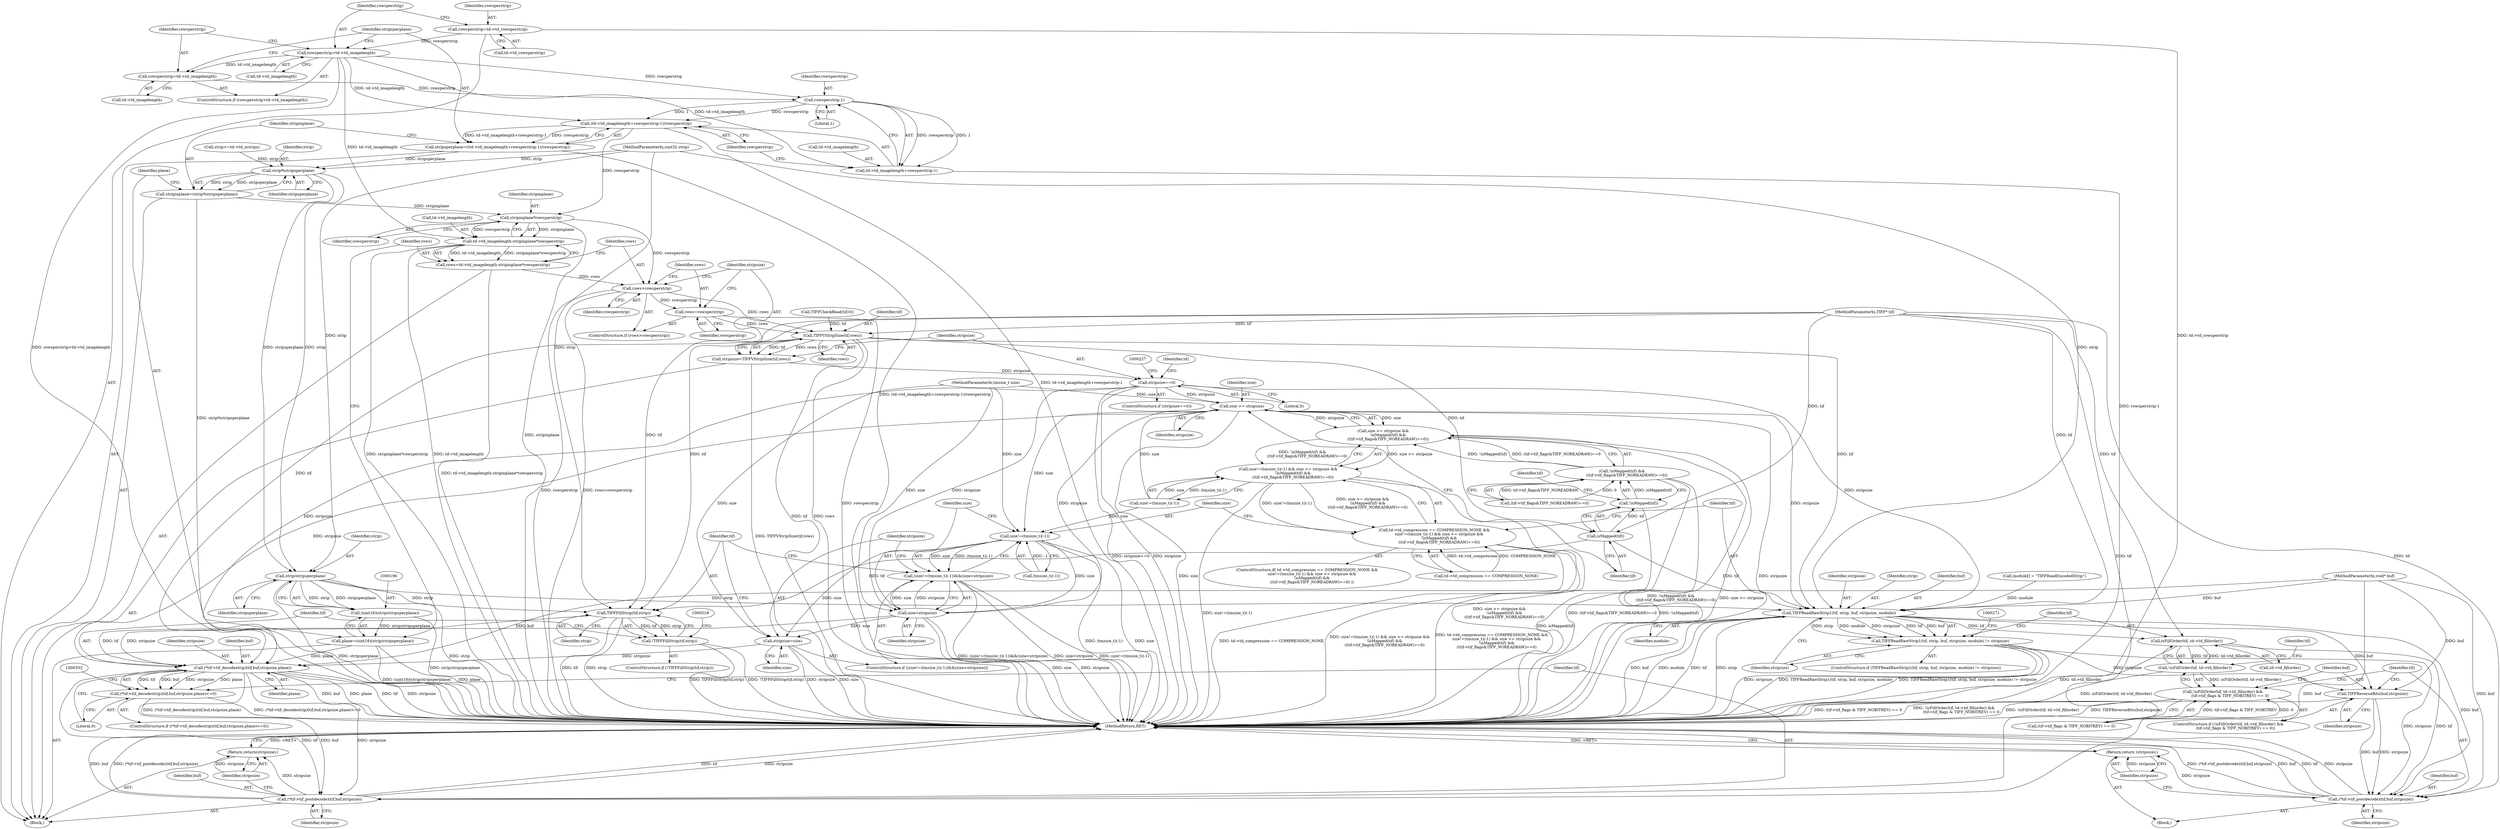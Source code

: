 digraph "0_libtiff_438274f938e046d33cb0e1230b41da32ffe223e1@pointer" {
"1000161" [label="(Call,rowsperstrip=td->td_rowsperstrip)"];
"1000167" [label="(Call,rowsperstrip>td->td_imagelength)"];
"1000172" [label="(Call,rowsperstrip=td->td_imagelength)"];
"1000184" [label="(Call,rowsperstrip-1)"];
"1000179" [label="(Call,(td->td_imagelength+rowsperstrip-1)/rowsperstrip)"];
"1000177" [label="(Call,stripsperplane=((td->td_imagelength+rowsperstrip-1)/rowsperstrip))"];
"1000190" [label="(Call,strip%stripsperplane)"];
"1000188" [label="(Call,stripinplane=(strip%stripsperplane))"];
"1000206" [label="(Call,stripinplane*rowsperstrip)"];
"1000202" [label="(Call,td->td_imagelength-stripinplane*rowsperstrip)"];
"1000200" [label="(Call,rows=td->td_imagelength-stripinplane*rowsperstrip)"];
"1000210" [label="(Call,rows>rowsperstrip)"];
"1000213" [label="(Call,rows=rowsperstrip)"];
"1000218" [label="(Call,TIFFVStripSize(tif,rows))"];
"1000216" [label="(Call,stripsize=TIFFVStripSize(tif,rows))"];
"1000222" [label="(Call,stripsize==0)"];
"1000245" [label="(Call,size >= stripsize)"];
"1000244" [label="(Call,size >= stripsize &&\n        !isMapped(tif) &&\n        ((tif->tif_flags&TIFF_NOREADRAW)==0))"];
"1000237" [label="(Call,size!=(tmsize_t)(-1) && size >= stripsize &&\n        !isMapped(tif) &&\n        ((tif->tif_flags&TIFF_NOREADRAW)==0))"];
"1000231" [label="(Call,td->td_compression == COMPRESSION_NONE &&\n        size!=(tmsize_t)(-1) && size >= stripsize &&\n        !isMapped(tif) &&\n        ((tif->tif_flags&TIFF_NOREADRAW)==0))"];
"1000262" [label="(Call,TIFFReadRawStrip1(tif, strip, buf, stripsize, module))"];
"1000261" [label="(Call,TIFFReadRawStrip1(tif, strip, buf, stripsize, module) != stripsize)"];
"1000289" [label="(Call,TIFFReverseBits(buf,stripsize))"];
"1000292" [label="(Call,(*tif->tif_postdecode)(tif,buf,stripsize))"];
"1000296" [label="(Return,return (stripsize);)"];
"1000277" [label="(Call,isFillOrder(tif, td->td_fillorder))"];
"1000276" [label="(Call,!isFillOrder(tif, td->td_fillorder))"];
"1000275" [label="(Call,!isFillOrder(tif, td->td_fillorder) &&\n            (tif->tif_flags & TIFF_NOBITREV) == 0)"];
"1000300" [label="(Call,size!=(tmsize_t)(-1))"];
"1000299" [label="(Call,(size!=(tmsize_t)(-1))&&(size<stripsize))"];
"1000306" [label="(Call,size<stripsize)"];
"1000309" [label="(Call,stripsize=size)"];
"1000324" [label="(Call,(*tif->tif_decodestrip)(tif,buf,stripsize,plane))"];
"1000323" [label="(Call,(*tif->tif_decodestrip)(tif,buf,stripsize,plane)<=0)"];
"1000335" [label="(Call,(*tif->tif_postdecode)(tif,buf,stripsize))"];
"1000339" [label="(Return,return(stripsize);)"];
"1000250" [label="(Call,isMapped(tif))"];
"1000249" [label="(Call,!isMapped(tif))"];
"1000248" [label="(Call,!isMapped(tif) &&\n        ((tif->tif_flags&TIFF_NOREADRAW)==0))"];
"1000314" [label="(Call,TIFFFillStrip(tif,strip))"];
"1000313" [label="(Call,!TIFFFillStrip(tif,strip))"];
"1000197" [label="(Call,strip/stripsperplane)"];
"1000195" [label="(Call,(uint16)(strip/stripsperplane))"];
"1000193" [label="(Call,plane=(uint16)(strip/stripsperplane))"];
"1000180" [label="(Call,td->td_imagelength+rowsperstrip-1)"];
"1000285" [label="(Identifier,tif)"];
"1000238" [label="(Call,size!=(tmsize_t)(-1))"];
"1000206" [label="(Call,stripinplane*rowsperstrip)"];
"1000103" [label="(MethodParameterIn,TIFF* tif)"];
"1000244" [label="(Call,size >= stripsize &&\n        !isMapped(tif) &&\n        ((tif->tif_flags&TIFF_NOREADRAW)==0))"];
"1000173" [label="(Identifier,rowsperstrip)"];
"1000177" [label="(Call,stripsperplane=((td->td_imagelength+rowsperstrip-1)/rowsperstrip))"];
"1000277" [label="(Call,isFillOrder(tif, td->td_fillorder))"];
"1000104" [label="(MethodParameterIn,uint32 strip)"];
"1000289" [label="(Call,TIFFReverseBits(buf,stripsize))"];
"1000329" [label="(Literal,0)"];
"1000275" [label="(Call,!isFillOrder(tif, td->td_fillorder) &&\n            (tif->tif_flags & TIFF_NOBITREV) == 0)"];
"1000167" [label="(Call,rowsperstrip>td->td_imagelength)"];
"1000230" [label="(ControlStructure,if( td->td_compression == COMPRESSION_NONE &&\n        size!=(tmsize_t)(-1) && size >= stripsize &&\n        !isMapped(tif) &&\n        ((tif->tif_flags&TIFF_NOREADRAW)==0) ))"];
"1000136" [label="(Call,strip>=td->td_nstrips)"];
"1000312" [label="(ControlStructure,if (!TIFFFillStrip(tif,strip)))"];
"1000231" [label="(Call,td->td_compression == COMPRESSION_NONE &&\n        size!=(tmsize_t)(-1) && size >= stripsize &&\n        !isMapped(tif) &&\n        ((tif->tif_flags&TIFF_NOREADRAW)==0))"];
"1000279" [label="(Call,td->td_fillorder)"];
"1000127" [label="(Call,TIFFCheckRead(tif,0))"];
"1000313" [label="(Call,!TIFFFillStrip(tif,strip))"];
"1000220" [label="(Identifier,rows)"];
"1000327" [label="(Identifier,stripsize)"];
"1000310" [label="(Identifier,stripsize)"];
"1000184" [label="(Call,rowsperstrip-1)"];
"1000213" [label="(Call,rows=rowsperstrip)"];
"1000192" [label="(Identifier,stripsperplane)"];
"1000246" [label="(Identifier,size)"];
"1000255" [label="(Identifier,tif)"];
"1000292" [label="(Call,(*tif->tif_postdecode)(tif,buf,stripsize))"];
"1000335" [label="(Call,(*tif->tif_postdecode)(tif,buf,stripsize))"];
"1000188" [label="(Call,stripinplane=(strip%stripsperplane))"];
"1000199" [label="(Identifier,stripsperplane)"];
"1000174" [label="(Call,td->td_imagelength)"];
"1000324" [label="(Call,(*tif->tif_decodestrip)(tif,buf,stripsize,plane))"];
"1000266" [label="(Identifier,stripsize)"];
"1000274" [label="(ControlStructure,if (!isFillOrder(tif, td->td_fillorder) &&\n            (tif->tif_flags & TIFF_NOBITREV) == 0))"];
"1000311" [label="(Identifier,size)"];
"1000194" [label="(Identifier,plane)"];
"1000208" [label="(Identifier,rowsperstrip)"];
"1000299" [label="(Call,(size!=(tmsize_t)(-1))&&(size<stripsize))"];
"1000214" [label="(Identifier,rows)"];
"1000301" [label="(Identifier,size)"];
"1000340" [label="(Identifier,stripsize)"];
"1000218" [label="(Call,TIFFVStripSize(tif,rows))"];
"1000193" [label="(Call,plane=(uint16)(strip/stripsperplane))"];
"1000172" [label="(Call,rowsperstrip=td->td_imagelength)"];
"1000297" [label="(Identifier,stripsize)"];
"1000302" [label="(Call,(tmsize_t)(-1))"];
"1000190" [label="(Call,strip%stripsperplane)"];
"1000259" [label="(Block,)"];
"1000322" [label="(ControlStructure,if ((*tif->tif_decodestrip)(tif,buf,stripsize,plane)<=0))"];
"1000217" [label="(Identifier,stripsize)"];
"1000336" [label="(Identifier,tif)"];
"1000264" [label="(Identifier,strip)"];
"1000314" [label="(Call,TIFFFillStrip(tif,strip))"];
"1000180" [label="(Call,td->td_imagelength+rowsperstrip-1)"];
"1000300" [label="(Call,size!=(tmsize_t)(-1))"];
"1000211" [label="(Identifier,rows)"];
"1000202" [label="(Call,td->td_imagelength-stripinplane*rowsperstrip)"];
"1000250" [label="(Call,isMapped(tif))"];
"1000168" [label="(Identifier,rowsperstrip)"];
"1000245" [label="(Call,size >= stripsize)"];
"1000291" [label="(Identifier,stripsize)"];
"1000306" [label="(Call,size<stripsize)"];
"1000293" [label="(Identifier,tif)"];
"1000179" [label="(Call,(td->td_imagelength+rowsperstrip-1)/rowsperstrip)"];
"1000296" [label="(Return,return (stripsize);)"];
"1000328" [label="(Identifier,plane)"];
"1000265" [label="(Identifier,buf)"];
"1000207" [label="(Identifier,stripinplane)"];
"1000195" [label="(Call,(uint16)(strip/stripsperplane))"];
"1000309" [label="(Call,stripsize=size)"];
"1000315" [label="(Identifier,tif)"];
"1000307" [label="(Identifier,size)"];
"1000248" [label="(Call,!isMapped(tif) &&\n        ((tif->tif_flags&TIFF_NOREADRAW)==0))"];
"1000203" [label="(Call,td->td_imagelength)"];
"1000222" [label="(Call,stripsize==0)"];
"1000262" [label="(Call,TIFFReadRawStrip1(tif, strip, buf, stripsize, module))"];
"1000232" [label="(Call,td->td_compression == COMPRESSION_NONE)"];
"1000337" [label="(Identifier,buf)"];
"1000187" [label="(Identifier,rowsperstrip)"];
"1000276" [label="(Call,!isFillOrder(tif, td->td_fillorder))"];
"1000263" [label="(Identifier,tif)"];
"1000267" [label="(Identifier,module)"];
"1000316" [label="(Identifier,strip)"];
"1000260" [label="(ControlStructure,if (TIFFReadRawStrip1(tif, strip, buf, stripsize, module) != stripsize))"];
"1000223" [label="(Identifier,stripsize)"];
"1000224" [label="(Literal,0)"];
"1000189" [label="(Identifier,stripinplane)"];
"1000185" [label="(Identifier,rowsperstrip)"];
"1000247" [label="(Identifier,stripsize)"];
"1000200" [label="(Call,rows=td->td_imagelength-stripinplane*rowsperstrip)"];
"1000106" [label="(MethodParameterIn,tmsize_t size)"];
"1000169" [label="(Call,td->td_imagelength)"];
"1000325" [label="(Identifier,tif)"];
"1000161" [label="(Call,rowsperstrip=td->td_rowsperstrip)"];
"1000290" [label="(Identifier,buf)"];
"1000341" [label="(MethodReturn,RET)"];
"1000166" [label="(ControlStructure,if (rowsperstrip>td->td_imagelength))"];
"1000261" [label="(Call,TIFFReadRawStrip1(tif, strip, buf, stripsize, module) != stripsize)"];
"1000109" [label="(Call,module[] = \"TIFFReadEncodedStrip\")"];
"1000308" [label="(Identifier,stripsize)"];
"1000298" [label="(ControlStructure,if ((size!=(tmsize_t)(-1))&&(size<stripsize)))"];
"1000268" [label="(Identifier,stripsize)"];
"1000252" [label="(Call,(tif->tif_flags&TIFF_NOREADRAW)==0)"];
"1000282" [label="(Call,(tif->tif_flags & TIFF_NOBITREV) == 0)"];
"1000191" [label="(Identifier,strip)"];
"1000186" [label="(Literal,1)"];
"1000210" [label="(Call,rows>rowsperstrip)"];
"1000294" [label="(Identifier,buf)"];
"1000163" [label="(Call,td->td_rowsperstrip)"];
"1000198" [label="(Identifier,strip)"];
"1000338" [label="(Identifier,stripsize)"];
"1000278" [label="(Identifier,tif)"];
"1000216" [label="(Call,stripsize=TIFFVStripSize(tif,rows))"];
"1000237" [label="(Call,size!=(tmsize_t)(-1) && size >= stripsize &&\n        !isMapped(tif) &&\n        ((tif->tif_flags&TIFF_NOREADRAW)==0))"];
"1000209" [label="(ControlStructure,if (rows>rowsperstrip))"];
"1000212" [label="(Identifier,rowsperstrip)"];
"1000323" [label="(Call,(*tif->tif_decodestrip)(tif,buf,stripsize,plane)<=0)"];
"1000197" [label="(Call,strip/stripsperplane)"];
"1000215" [label="(Identifier,rowsperstrip)"];
"1000234" [label="(Identifier,td)"];
"1000251" [label="(Identifier,tif)"];
"1000181" [label="(Call,td->td_imagelength)"];
"1000326" [label="(Identifier,buf)"];
"1000339" [label="(Return,return(stripsize);)"];
"1000105" [label="(MethodParameterIn,void* buf)"];
"1000219" [label="(Identifier,tif)"];
"1000221" [label="(ControlStructure,if (stripsize==0))"];
"1000162" [label="(Identifier,rowsperstrip)"];
"1000201" [label="(Identifier,rows)"];
"1000107" [label="(Block,)"];
"1000295" [label="(Identifier,stripsize)"];
"1000178" [label="(Identifier,stripsperplane)"];
"1000249" [label="(Call,!isMapped(tif))"];
"1000161" -> "1000107"  [label="AST: "];
"1000161" -> "1000163"  [label="CFG: "];
"1000162" -> "1000161"  [label="AST: "];
"1000163" -> "1000161"  [label="AST: "];
"1000168" -> "1000161"  [label="CFG: "];
"1000161" -> "1000341"  [label="DDG: td->td_rowsperstrip"];
"1000161" -> "1000167"  [label="DDG: rowsperstrip"];
"1000167" -> "1000166"  [label="AST: "];
"1000167" -> "1000169"  [label="CFG: "];
"1000168" -> "1000167"  [label="AST: "];
"1000169" -> "1000167"  [label="AST: "];
"1000173" -> "1000167"  [label="CFG: "];
"1000178" -> "1000167"  [label="CFG: "];
"1000167" -> "1000341"  [label="DDG: rowsperstrip>td->td_imagelength"];
"1000167" -> "1000172"  [label="DDG: td->td_imagelength"];
"1000167" -> "1000179"  [label="DDG: td->td_imagelength"];
"1000167" -> "1000180"  [label="DDG: td->td_imagelength"];
"1000167" -> "1000184"  [label="DDG: rowsperstrip"];
"1000167" -> "1000202"  [label="DDG: td->td_imagelength"];
"1000172" -> "1000166"  [label="AST: "];
"1000172" -> "1000174"  [label="CFG: "];
"1000173" -> "1000172"  [label="AST: "];
"1000174" -> "1000172"  [label="AST: "];
"1000178" -> "1000172"  [label="CFG: "];
"1000172" -> "1000184"  [label="DDG: rowsperstrip"];
"1000184" -> "1000180"  [label="AST: "];
"1000184" -> "1000186"  [label="CFG: "];
"1000185" -> "1000184"  [label="AST: "];
"1000186" -> "1000184"  [label="AST: "];
"1000180" -> "1000184"  [label="CFG: "];
"1000184" -> "1000179"  [label="DDG: rowsperstrip"];
"1000184" -> "1000179"  [label="DDG: 1"];
"1000184" -> "1000180"  [label="DDG: rowsperstrip"];
"1000184" -> "1000180"  [label="DDG: 1"];
"1000179" -> "1000177"  [label="AST: "];
"1000179" -> "1000187"  [label="CFG: "];
"1000180" -> "1000179"  [label="AST: "];
"1000187" -> "1000179"  [label="AST: "];
"1000177" -> "1000179"  [label="CFG: "];
"1000179" -> "1000341"  [label="DDG: td->td_imagelength+rowsperstrip-1"];
"1000179" -> "1000177"  [label="DDG: td->td_imagelength+rowsperstrip-1"];
"1000179" -> "1000177"  [label="DDG: rowsperstrip"];
"1000179" -> "1000206"  [label="DDG: rowsperstrip"];
"1000177" -> "1000107"  [label="AST: "];
"1000178" -> "1000177"  [label="AST: "];
"1000189" -> "1000177"  [label="CFG: "];
"1000177" -> "1000341"  [label="DDG: (td->td_imagelength+rowsperstrip-1)/rowsperstrip"];
"1000177" -> "1000190"  [label="DDG: stripsperplane"];
"1000190" -> "1000188"  [label="AST: "];
"1000190" -> "1000192"  [label="CFG: "];
"1000191" -> "1000190"  [label="AST: "];
"1000192" -> "1000190"  [label="AST: "];
"1000188" -> "1000190"  [label="CFG: "];
"1000190" -> "1000188"  [label="DDG: strip"];
"1000190" -> "1000188"  [label="DDG: stripsperplane"];
"1000136" -> "1000190"  [label="DDG: strip"];
"1000104" -> "1000190"  [label="DDG: strip"];
"1000190" -> "1000197"  [label="DDG: strip"];
"1000190" -> "1000197"  [label="DDG: stripsperplane"];
"1000188" -> "1000107"  [label="AST: "];
"1000189" -> "1000188"  [label="AST: "];
"1000194" -> "1000188"  [label="CFG: "];
"1000188" -> "1000341"  [label="DDG: strip%stripsperplane"];
"1000188" -> "1000206"  [label="DDG: stripinplane"];
"1000206" -> "1000202"  [label="AST: "];
"1000206" -> "1000208"  [label="CFG: "];
"1000207" -> "1000206"  [label="AST: "];
"1000208" -> "1000206"  [label="AST: "];
"1000202" -> "1000206"  [label="CFG: "];
"1000206" -> "1000341"  [label="DDG: stripinplane"];
"1000206" -> "1000202"  [label="DDG: stripinplane"];
"1000206" -> "1000202"  [label="DDG: rowsperstrip"];
"1000206" -> "1000210"  [label="DDG: rowsperstrip"];
"1000202" -> "1000200"  [label="AST: "];
"1000203" -> "1000202"  [label="AST: "];
"1000200" -> "1000202"  [label="CFG: "];
"1000202" -> "1000341"  [label="DDG: stripinplane*rowsperstrip"];
"1000202" -> "1000341"  [label="DDG: td->td_imagelength"];
"1000202" -> "1000200"  [label="DDG: td->td_imagelength"];
"1000202" -> "1000200"  [label="DDG: stripinplane*rowsperstrip"];
"1000200" -> "1000107"  [label="AST: "];
"1000201" -> "1000200"  [label="AST: "];
"1000211" -> "1000200"  [label="CFG: "];
"1000200" -> "1000341"  [label="DDG: td->td_imagelength-stripinplane*rowsperstrip"];
"1000200" -> "1000210"  [label="DDG: rows"];
"1000210" -> "1000209"  [label="AST: "];
"1000210" -> "1000212"  [label="CFG: "];
"1000211" -> "1000210"  [label="AST: "];
"1000212" -> "1000210"  [label="AST: "];
"1000214" -> "1000210"  [label="CFG: "];
"1000217" -> "1000210"  [label="CFG: "];
"1000210" -> "1000341"  [label="DDG: rows>rowsperstrip"];
"1000210" -> "1000341"  [label="DDG: rowsperstrip"];
"1000210" -> "1000213"  [label="DDG: rowsperstrip"];
"1000210" -> "1000218"  [label="DDG: rows"];
"1000213" -> "1000209"  [label="AST: "];
"1000213" -> "1000215"  [label="CFG: "];
"1000214" -> "1000213"  [label="AST: "];
"1000215" -> "1000213"  [label="AST: "];
"1000217" -> "1000213"  [label="CFG: "];
"1000213" -> "1000341"  [label="DDG: rowsperstrip"];
"1000213" -> "1000218"  [label="DDG: rows"];
"1000218" -> "1000216"  [label="AST: "];
"1000218" -> "1000220"  [label="CFG: "];
"1000219" -> "1000218"  [label="AST: "];
"1000220" -> "1000218"  [label="AST: "];
"1000216" -> "1000218"  [label="CFG: "];
"1000218" -> "1000341"  [label="DDG: tif"];
"1000218" -> "1000341"  [label="DDG: rows"];
"1000218" -> "1000216"  [label="DDG: tif"];
"1000218" -> "1000216"  [label="DDG: rows"];
"1000127" -> "1000218"  [label="DDG: tif"];
"1000103" -> "1000218"  [label="DDG: tif"];
"1000218" -> "1000250"  [label="DDG: tif"];
"1000218" -> "1000262"  [label="DDG: tif"];
"1000218" -> "1000314"  [label="DDG: tif"];
"1000216" -> "1000107"  [label="AST: "];
"1000217" -> "1000216"  [label="AST: "];
"1000223" -> "1000216"  [label="CFG: "];
"1000216" -> "1000341"  [label="DDG: TIFFVStripSize(tif,rows)"];
"1000216" -> "1000222"  [label="DDG: stripsize"];
"1000222" -> "1000221"  [label="AST: "];
"1000222" -> "1000224"  [label="CFG: "];
"1000223" -> "1000222"  [label="AST: "];
"1000224" -> "1000222"  [label="AST: "];
"1000227" -> "1000222"  [label="CFG: "];
"1000234" -> "1000222"  [label="CFG: "];
"1000222" -> "1000341"  [label="DDG: stripsize"];
"1000222" -> "1000341"  [label="DDG: stripsize==0"];
"1000222" -> "1000245"  [label="DDG: stripsize"];
"1000222" -> "1000262"  [label="DDG: stripsize"];
"1000222" -> "1000306"  [label="DDG: stripsize"];
"1000222" -> "1000324"  [label="DDG: stripsize"];
"1000245" -> "1000244"  [label="AST: "];
"1000245" -> "1000247"  [label="CFG: "];
"1000246" -> "1000245"  [label="AST: "];
"1000247" -> "1000245"  [label="AST: "];
"1000251" -> "1000245"  [label="CFG: "];
"1000244" -> "1000245"  [label="CFG: "];
"1000245" -> "1000341"  [label="DDG: size"];
"1000245" -> "1000341"  [label="DDG: stripsize"];
"1000245" -> "1000244"  [label="DDG: size"];
"1000245" -> "1000244"  [label="DDG: stripsize"];
"1000238" -> "1000245"  [label="DDG: size"];
"1000106" -> "1000245"  [label="DDG: size"];
"1000245" -> "1000262"  [label="DDG: stripsize"];
"1000245" -> "1000300"  [label="DDG: size"];
"1000245" -> "1000306"  [label="DDG: stripsize"];
"1000245" -> "1000324"  [label="DDG: stripsize"];
"1000244" -> "1000237"  [label="AST: "];
"1000244" -> "1000248"  [label="CFG: "];
"1000248" -> "1000244"  [label="AST: "];
"1000237" -> "1000244"  [label="CFG: "];
"1000244" -> "1000341"  [label="DDG: !isMapped(tif) &&\n        ((tif->tif_flags&TIFF_NOREADRAW)==0)"];
"1000244" -> "1000341"  [label="DDG: size >= stripsize"];
"1000244" -> "1000237"  [label="DDG: size >= stripsize"];
"1000244" -> "1000237"  [label="DDG: !isMapped(tif) &&\n        ((tif->tif_flags&TIFF_NOREADRAW)==0)"];
"1000248" -> "1000244"  [label="DDG: !isMapped(tif)"];
"1000248" -> "1000244"  [label="DDG: (tif->tif_flags&TIFF_NOREADRAW)==0"];
"1000237" -> "1000231"  [label="AST: "];
"1000237" -> "1000238"  [label="CFG: "];
"1000238" -> "1000237"  [label="AST: "];
"1000231" -> "1000237"  [label="CFG: "];
"1000237" -> "1000341"  [label="DDG: size!=(tmsize_t)(-1)"];
"1000237" -> "1000341"  [label="DDG: size >= stripsize &&\n        !isMapped(tif) &&\n        ((tif->tif_flags&TIFF_NOREADRAW)==0)"];
"1000237" -> "1000231"  [label="DDG: size!=(tmsize_t)(-1)"];
"1000237" -> "1000231"  [label="DDG: size >= stripsize &&\n        !isMapped(tif) &&\n        ((tif->tif_flags&TIFF_NOREADRAW)==0)"];
"1000238" -> "1000237"  [label="DDG: size"];
"1000238" -> "1000237"  [label="DDG: (tmsize_t)(-1)"];
"1000231" -> "1000230"  [label="AST: "];
"1000231" -> "1000232"  [label="CFG: "];
"1000232" -> "1000231"  [label="AST: "];
"1000263" -> "1000231"  [label="CFG: "];
"1000301" -> "1000231"  [label="CFG: "];
"1000231" -> "1000341"  [label="DDG: size!=(tmsize_t)(-1) && size >= stripsize &&\n        !isMapped(tif) &&\n        ((tif->tif_flags&TIFF_NOREADRAW)==0)"];
"1000231" -> "1000341"  [label="DDG: td->td_compression == COMPRESSION_NONE &&\n        size!=(tmsize_t)(-1) && size >= stripsize &&\n        !isMapped(tif) &&\n        ((tif->tif_flags&TIFF_NOREADRAW)==0)"];
"1000231" -> "1000341"  [label="DDG: td->td_compression == COMPRESSION_NONE"];
"1000232" -> "1000231"  [label="DDG: td->td_compression"];
"1000232" -> "1000231"  [label="DDG: COMPRESSION_NONE"];
"1000262" -> "1000261"  [label="AST: "];
"1000262" -> "1000267"  [label="CFG: "];
"1000263" -> "1000262"  [label="AST: "];
"1000264" -> "1000262"  [label="AST: "];
"1000265" -> "1000262"  [label="AST: "];
"1000266" -> "1000262"  [label="AST: "];
"1000267" -> "1000262"  [label="AST: "];
"1000268" -> "1000262"  [label="CFG: "];
"1000262" -> "1000341"  [label="DDG: buf"];
"1000262" -> "1000341"  [label="DDG: module"];
"1000262" -> "1000341"  [label="DDG: tif"];
"1000262" -> "1000341"  [label="DDG: strip"];
"1000262" -> "1000261"  [label="DDG: strip"];
"1000262" -> "1000261"  [label="DDG: module"];
"1000262" -> "1000261"  [label="DDG: stripsize"];
"1000262" -> "1000261"  [label="DDG: tif"];
"1000262" -> "1000261"  [label="DDG: buf"];
"1000250" -> "1000262"  [label="DDG: tif"];
"1000103" -> "1000262"  [label="DDG: tif"];
"1000197" -> "1000262"  [label="DDG: strip"];
"1000104" -> "1000262"  [label="DDG: strip"];
"1000105" -> "1000262"  [label="DDG: buf"];
"1000109" -> "1000262"  [label="DDG: module"];
"1000262" -> "1000277"  [label="DDG: tif"];
"1000262" -> "1000289"  [label="DDG: buf"];
"1000262" -> "1000292"  [label="DDG: buf"];
"1000261" -> "1000260"  [label="AST: "];
"1000261" -> "1000268"  [label="CFG: "];
"1000268" -> "1000261"  [label="AST: "];
"1000271" -> "1000261"  [label="CFG: "];
"1000278" -> "1000261"  [label="CFG: "];
"1000261" -> "1000341"  [label="DDG: stripsize"];
"1000261" -> "1000341"  [label="DDG: TIFFReadRawStrip1(tif, strip, buf, stripsize, module)"];
"1000261" -> "1000341"  [label="DDG: TIFFReadRawStrip1(tif, strip, buf, stripsize, module) != stripsize"];
"1000261" -> "1000289"  [label="DDG: stripsize"];
"1000261" -> "1000292"  [label="DDG: stripsize"];
"1000289" -> "1000274"  [label="AST: "];
"1000289" -> "1000291"  [label="CFG: "];
"1000290" -> "1000289"  [label="AST: "];
"1000291" -> "1000289"  [label="AST: "];
"1000293" -> "1000289"  [label="CFG: "];
"1000289" -> "1000341"  [label="DDG: TIFFReverseBits(buf,stripsize)"];
"1000105" -> "1000289"  [label="DDG: buf"];
"1000289" -> "1000292"  [label="DDG: buf"];
"1000289" -> "1000292"  [label="DDG: stripsize"];
"1000292" -> "1000259"  [label="AST: "];
"1000292" -> "1000295"  [label="CFG: "];
"1000293" -> "1000292"  [label="AST: "];
"1000294" -> "1000292"  [label="AST: "];
"1000295" -> "1000292"  [label="AST: "];
"1000297" -> "1000292"  [label="CFG: "];
"1000292" -> "1000341"  [label="DDG: (*tif->tif_postdecode)(tif,buf,stripsize)"];
"1000292" -> "1000341"  [label="DDG: buf"];
"1000292" -> "1000341"  [label="DDG: tif"];
"1000292" -> "1000341"  [label="DDG: stripsize"];
"1000277" -> "1000292"  [label="DDG: tif"];
"1000103" -> "1000292"  [label="DDG: tif"];
"1000105" -> "1000292"  [label="DDG: buf"];
"1000292" -> "1000296"  [label="DDG: stripsize"];
"1000296" -> "1000259"  [label="AST: "];
"1000296" -> "1000297"  [label="CFG: "];
"1000297" -> "1000296"  [label="AST: "];
"1000341" -> "1000296"  [label="CFG: "];
"1000296" -> "1000341"  [label="DDG: <RET>"];
"1000297" -> "1000296"  [label="DDG: stripsize"];
"1000277" -> "1000276"  [label="AST: "];
"1000277" -> "1000279"  [label="CFG: "];
"1000278" -> "1000277"  [label="AST: "];
"1000279" -> "1000277"  [label="AST: "];
"1000276" -> "1000277"  [label="CFG: "];
"1000277" -> "1000341"  [label="DDG: td->td_fillorder"];
"1000277" -> "1000276"  [label="DDG: tif"];
"1000277" -> "1000276"  [label="DDG: td->td_fillorder"];
"1000103" -> "1000277"  [label="DDG: tif"];
"1000276" -> "1000275"  [label="AST: "];
"1000285" -> "1000276"  [label="CFG: "];
"1000275" -> "1000276"  [label="CFG: "];
"1000276" -> "1000341"  [label="DDG: isFillOrder(tif, td->td_fillorder)"];
"1000276" -> "1000275"  [label="DDG: isFillOrder(tif, td->td_fillorder)"];
"1000275" -> "1000274"  [label="AST: "];
"1000275" -> "1000282"  [label="CFG: "];
"1000282" -> "1000275"  [label="AST: "];
"1000290" -> "1000275"  [label="CFG: "];
"1000293" -> "1000275"  [label="CFG: "];
"1000275" -> "1000341"  [label="DDG: (tif->tif_flags & TIFF_NOBITREV) == 0"];
"1000275" -> "1000341"  [label="DDG: !isFillOrder(tif, td->td_fillorder) &&\n            (tif->tif_flags & TIFF_NOBITREV) == 0"];
"1000275" -> "1000341"  [label="DDG: !isFillOrder(tif, td->td_fillorder)"];
"1000282" -> "1000275"  [label="DDG: tif->tif_flags & TIFF_NOBITREV"];
"1000282" -> "1000275"  [label="DDG: 0"];
"1000300" -> "1000299"  [label="AST: "];
"1000300" -> "1000302"  [label="CFG: "];
"1000301" -> "1000300"  [label="AST: "];
"1000302" -> "1000300"  [label="AST: "];
"1000307" -> "1000300"  [label="CFG: "];
"1000299" -> "1000300"  [label="CFG: "];
"1000300" -> "1000341"  [label="DDG: size"];
"1000300" -> "1000341"  [label="DDG: (tmsize_t)(-1)"];
"1000300" -> "1000299"  [label="DDG: size"];
"1000300" -> "1000299"  [label="DDG: (tmsize_t)(-1)"];
"1000238" -> "1000300"  [label="DDG: size"];
"1000106" -> "1000300"  [label="DDG: size"];
"1000302" -> "1000300"  [label="DDG: -1"];
"1000300" -> "1000306"  [label="DDG: size"];
"1000300" -> "1000309"  [label="DDG: size"];
"1000299" -> "1000298"  [label="AST: "];
"1000299" -> "1000306"  [label="CFG: "];
"1000306" -> "1000299"  [label="AST: "];
"1000310" -> "1000299"  [label="CFG: "];
"1000315" -> "1000299"  [label="CFG: "];
"1000299" -> "1000341"  [label="DDG: (size!=(tmsize_t)(-1))&&(size<stripsize)"];
"1000299" -> "1000341"  [label="DDG: size<stripsize"];
"1000299" -> "1000341"  [label="DDG: size!=(tmsize_t)(-1)"];
"1000306" -> "1000299"  [label="DDG: size"];
"1000306" -> "1000299"  [label="DDG: stripsize"];
"1000306" -> "1000308"  [label="CFG: "];
"1000307" -> "1000306"  [label="AST: "];
"1000308" -> "1000306"  [label="AST: "];
"1000306" -> "1000341"  [label="DDG: size"];
"1000306" -> "1000341"  [label="DDG: stripsize"];
"1000106" -> "1000306"  [label="DDG: size"];
"1000306" -> "1000309"  [label="DDG: size"];
"1000306" -> "1000324"  [label="DDG: stripsize"];
"1000309" -> "1000298"  [label="AST: "];
"1000309" -> "1000311"  [label="CFG: "];
"1000310" -> "1000309"  [label="AST: "];
"1000311" -> "1000309"  [label="AST: "];
"1000315" -> "1000309"  [label="CFG: "];
"1000309" -> "1000341"  [label="DDG: stripsize"];
"1000309" -> "1000341"  [label="DDG: size"];
"1000106" -> "1000309"  [label="DDG: size"];
"1000309" -> "1000324"  [label="DDG: stripsize"];
"1000324" -> "1000323"  [label="AST: "];
"1000324" -> "1000328"  [label="CFG: "];
"1000325" -> "1000324"  [label="AST: "];
"1000326" -> "1000324"  [label="AST: "];
"1000327" -> "1000324"  [label="AST: "];
"1000328" -> "1000324"  [label="AST: "];
"1000329" -> "1000324"  [label="CFG: "];
"1000324" -> "1000341"  [label="DDG: buf"];
"1000324" -> "1000341"  [label="DDG: plane"];
"1000324" -> "1000341"  [label="DDG: tif"];
"1000324" -> "1000341"  [label="DDG: stripsize"];
"1000324" -> "1000323"  [label="DDG: tif"];
"1000324" -> "1000323"  [label="DDG: buf"];
"1000324" -> "1000323"  [label="DDG: stripsize"];
"1000324" -> "1000323"  [label="DDG: plane"];
"1000314" -> "1000324"  [label="DDG: tif"];
"1000103" -> "1000324"  [label="DDG: tif"];
"1000105" -> "1000324"  [label="DDG: buf"];
"1000193" -> "1000324"  [label="DDG: plane"];
"1000324" -> "1000335"  [label="DDG: tif"];
"1000324" -> "1000335"  [label="DDG: buf"];
"1000324" -> "1000335"  [label="DDG: stripsize"];
"1000323" -> "1000322"  [label="AST: "];
"1000323" -> "1000329"  [label="CFG: "];
"1000329" -> "1000323"  [label="AST: "];
"1000332" -> "1000323"  [label="CFG: "];
"1000336" -> "1000323"  [label="CFG: "];
"1000323" -> "1000341"  [label="DDG: (*tif->tif_decodestrip)(tif,buf,stripsize,plane)"];
"1000323" -> "1000341"  [label="DDG: (*tif->tif_decodestrip)(tif,buf,stripsize,plane)<=0"];
"1000335" -> "1000107"  [label="AST: "];
"1000335" -> "1000338"  [label="CFG: "];
"1000336" -> "1000335"  [label="AST: "];
"1000337" -> "1000335"  [label="AST: "];
"1000338" -> "1000335"  [label="AST: "];
"1000340" -> "1000335"  [label="CFG: "];
"1000335" -> "1000341"  [label="DDG: tif"];
"1000335" -> "1000341"  [label="DDG: stripsize"];
"1000335" -> "1000341"  [label="DDG: buf"];
"1000335" -> "1000341"  [label="DDG: (*tif->tif_postdecode)(tif,buf,stripsize)"];
"1000103" -> "1000335"  [label="DDG: tif"];
"1000105" -> "1000335"  [label="DDG: buf"];
"1000335" -> "1000339"  [label="DDG: stripsize"];
"1000339" -> "1000107"  [label="AST: "];
"1000339" -> "1000340"  [label="CFG: "];
"1000340" -> "1000339"  [label="AST: "];
"1000341" -> "1000339"  [label="CFG: "];
"1000339" -> "1000341"  [label="DDG: <RET>"];
"1000340" -> "1000339"  [label="DDG: stripsize"];
"1000250" -> "1000249"  [label="AST: "];
"1000250" -> "1000251"  [label="CFG: "];
"1000251" -> "1000250"  [label="AST: "];
"1000249" -> "1000250"  [label="CFG: "];
"1000250" -> "1000249"  [label="DDG: tif"];
"1000103" -> "1000250"  [label="DDG: tif"];
"1000250" -> "1000314"  [label="DDG: tif"];
"1000249" -> "1000248"  [label="AST: "];
"1000255" -> "1000249"  [label="CFG: "];
"1000248" -> "1000249"  [label="CFG: "];
"1000249" -> "1000341"  [label="DDG: isMapped(tif)"];
"1000249" -> "1000248"  [label="DDG: isMapped(tif)"];
"1000248" -> "1000252"  [label="CFG: "];
"1000252" -> "1000248"  [label="AST: "];
"1000248" -> "1000341"  [label="DDG: (tif->tif_flags&TIFF_NOREADRAW)==0"];
"1000248" -> "1000341"  [label="DDG: !isMapped(tif)"];
"1000252" -> "1000248"  [label="DDG: tif->tif_flags&TIFF_NOREADRAW"];
"1000252" -> "1000248"  [label="DDG: 0"];
"1000314" -> "1000313"  [label="AST: "];
"1000314" -> "1000316"  [label="CFG: "];
"1000315" -> "1000314"  [label="AST: "];
"1000316" -> "1000314"  [label="AST: "];
"1000313" -> "1000314"  [label="CFG: "];
"1000314" -> "1000341"  [label="DDG: tif"];
"1000314" -> "1000341"  [label="DDG: strip"];
"1000314" -> "1000313"  [label="DDG: tif"];
"1000314" -> "1000313"  [label="DDG: strip"];
"1000103" -> "1000314"  [label="DDG: tif"];
"1000197" -> "1000314"  [label="DDG: strip"];
"1000104" -> "1000314"  [label="DDG: strip"];
"1000313" -> "1000312"  [label="AST: "];
"1000319" -> "1000313"  [label="CFG: "];
"1000325" -> "1000313"  [label="CFG: "];
"1000313" -> "1000341"  [label="DDG: !TIFFFillStrip(tif,strip)"];
"1000313" -> "1000341"  [label="DDG: TIFFFillStrip(tif,strip)"];
"1000197" -> "1000195"  [label="AST: "];
"1000197" -> "1000199"  [label="CFG: "];
"1000198" -> "1000197"  [label="AST: "];
"1000199" -> "1000197"  [label="AST: "];
"1000195" -> "1000197"  [label="CFG: "];
"1000197" -> "1000341"  [label="DDG: stripsperplane"];
"1000197" -> "1000341"  [label="DDG: strip"];
"1000197" -> "1000195"  [label="DDG: strip"];
"1000197" -> "1000195"  [label="DDG: stripsperplane"];
"1000104" -> "1000197"  [label="DDG: strip"];
"1000195" -> "1000193"  [label="AST: "];
"1000196" -> "1000195"  [label="AST: "];
"1000193" -> "1000195"  [label="CFG: "];
"1000195" -> "1000341"  [label="DDG: strip/stripsperplane"];
"1000195" -> "1000193"  [label="DDG: strip/stripsperplane"];
"1000193" -> "1000107"  [label="AST: "];
"1000194" -> "1000193"  [label="AST: "];
"1000201" -> "1000193"  [label="CFG: "];
"1000193" -> "1000341"  [label="DDG: plane"];
"1000193" -> "1000341"  [label="DDG: (uint16)(strip/stripsperplane)"];
"1000181" -> "1000180"  [label="AST: "];
"1000187" -> "1000180"  [label="CFG: "];
"1000180" -> "1000341"  [label="DDG: rowsperstrip-1"];
}
